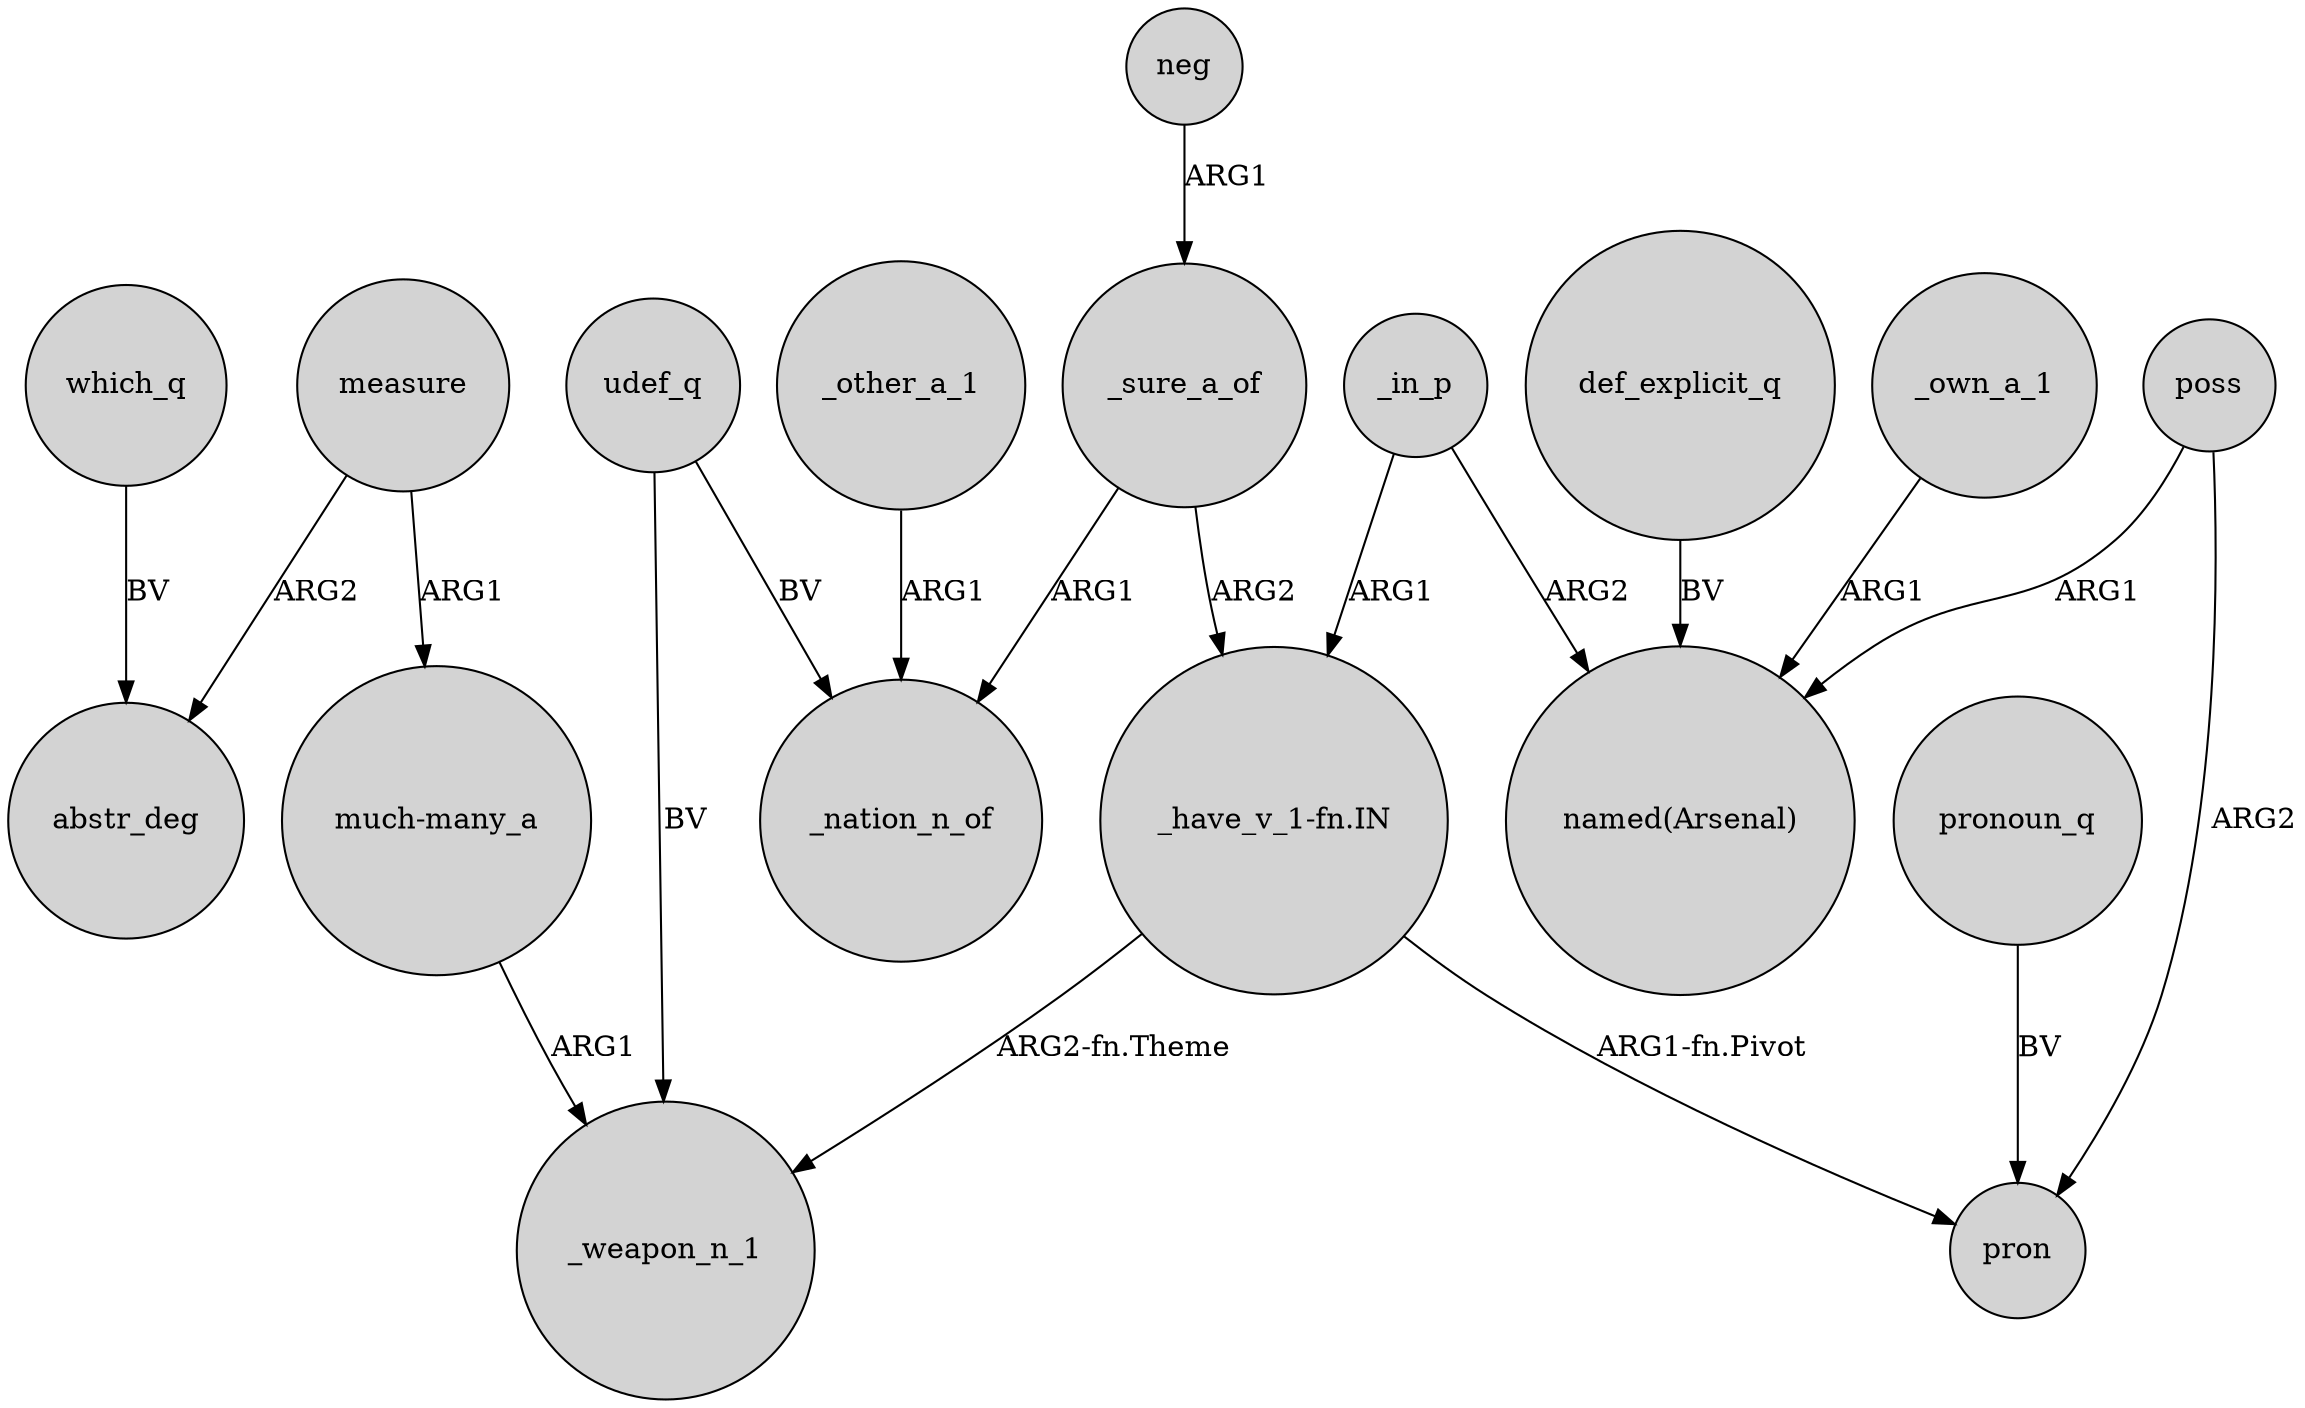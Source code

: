 digraph {
	node [shape=circle style=filled]
	measure -> abstr_deg [label=ARG2]
	poss -> pron [label=ARG2]
	def_explicit_q -> "named(Arsenal)" [label=BV]
	udef_q -> _weapon_n_1 [label=BV]
	"_have_v_1-fn.IN" -> _weapon_n_1 [label="ARG2-fn.Theme"]
	"_have_v_1-fn.IN" -> pron [label="ARG1-fn.Pivot"]
	_in_p -> "_have_v_1-fn.IN" [label=ARG1]
	pronoun_q -> pron [label=BV]
	_sure_a_of -> _nation_n_of [label=ARG1]
	udef_q -> _nation_n_of [label=BV]
	"much-many_a" -> _weapon_n_1 [label=ARG1]
	which_q -> abstr_deg [label=BV]
	_sure_a_of -> "_have_v_1-fn.IN" [label=ARG2]
	_other_a_1 -> _nation_n_of [label=ARG1]
	neg -> _sure_a_of [label=ARG1]
	_own_a_1 -> "named(Arsenal)" [label=ARG1]
	_in_p -> "named(Arsenal)" [label=ARG2]
	measure -> "much-many_a" [label=ARG1]
	poss -> "named(Arsenal)" [label=ARG1]
}
